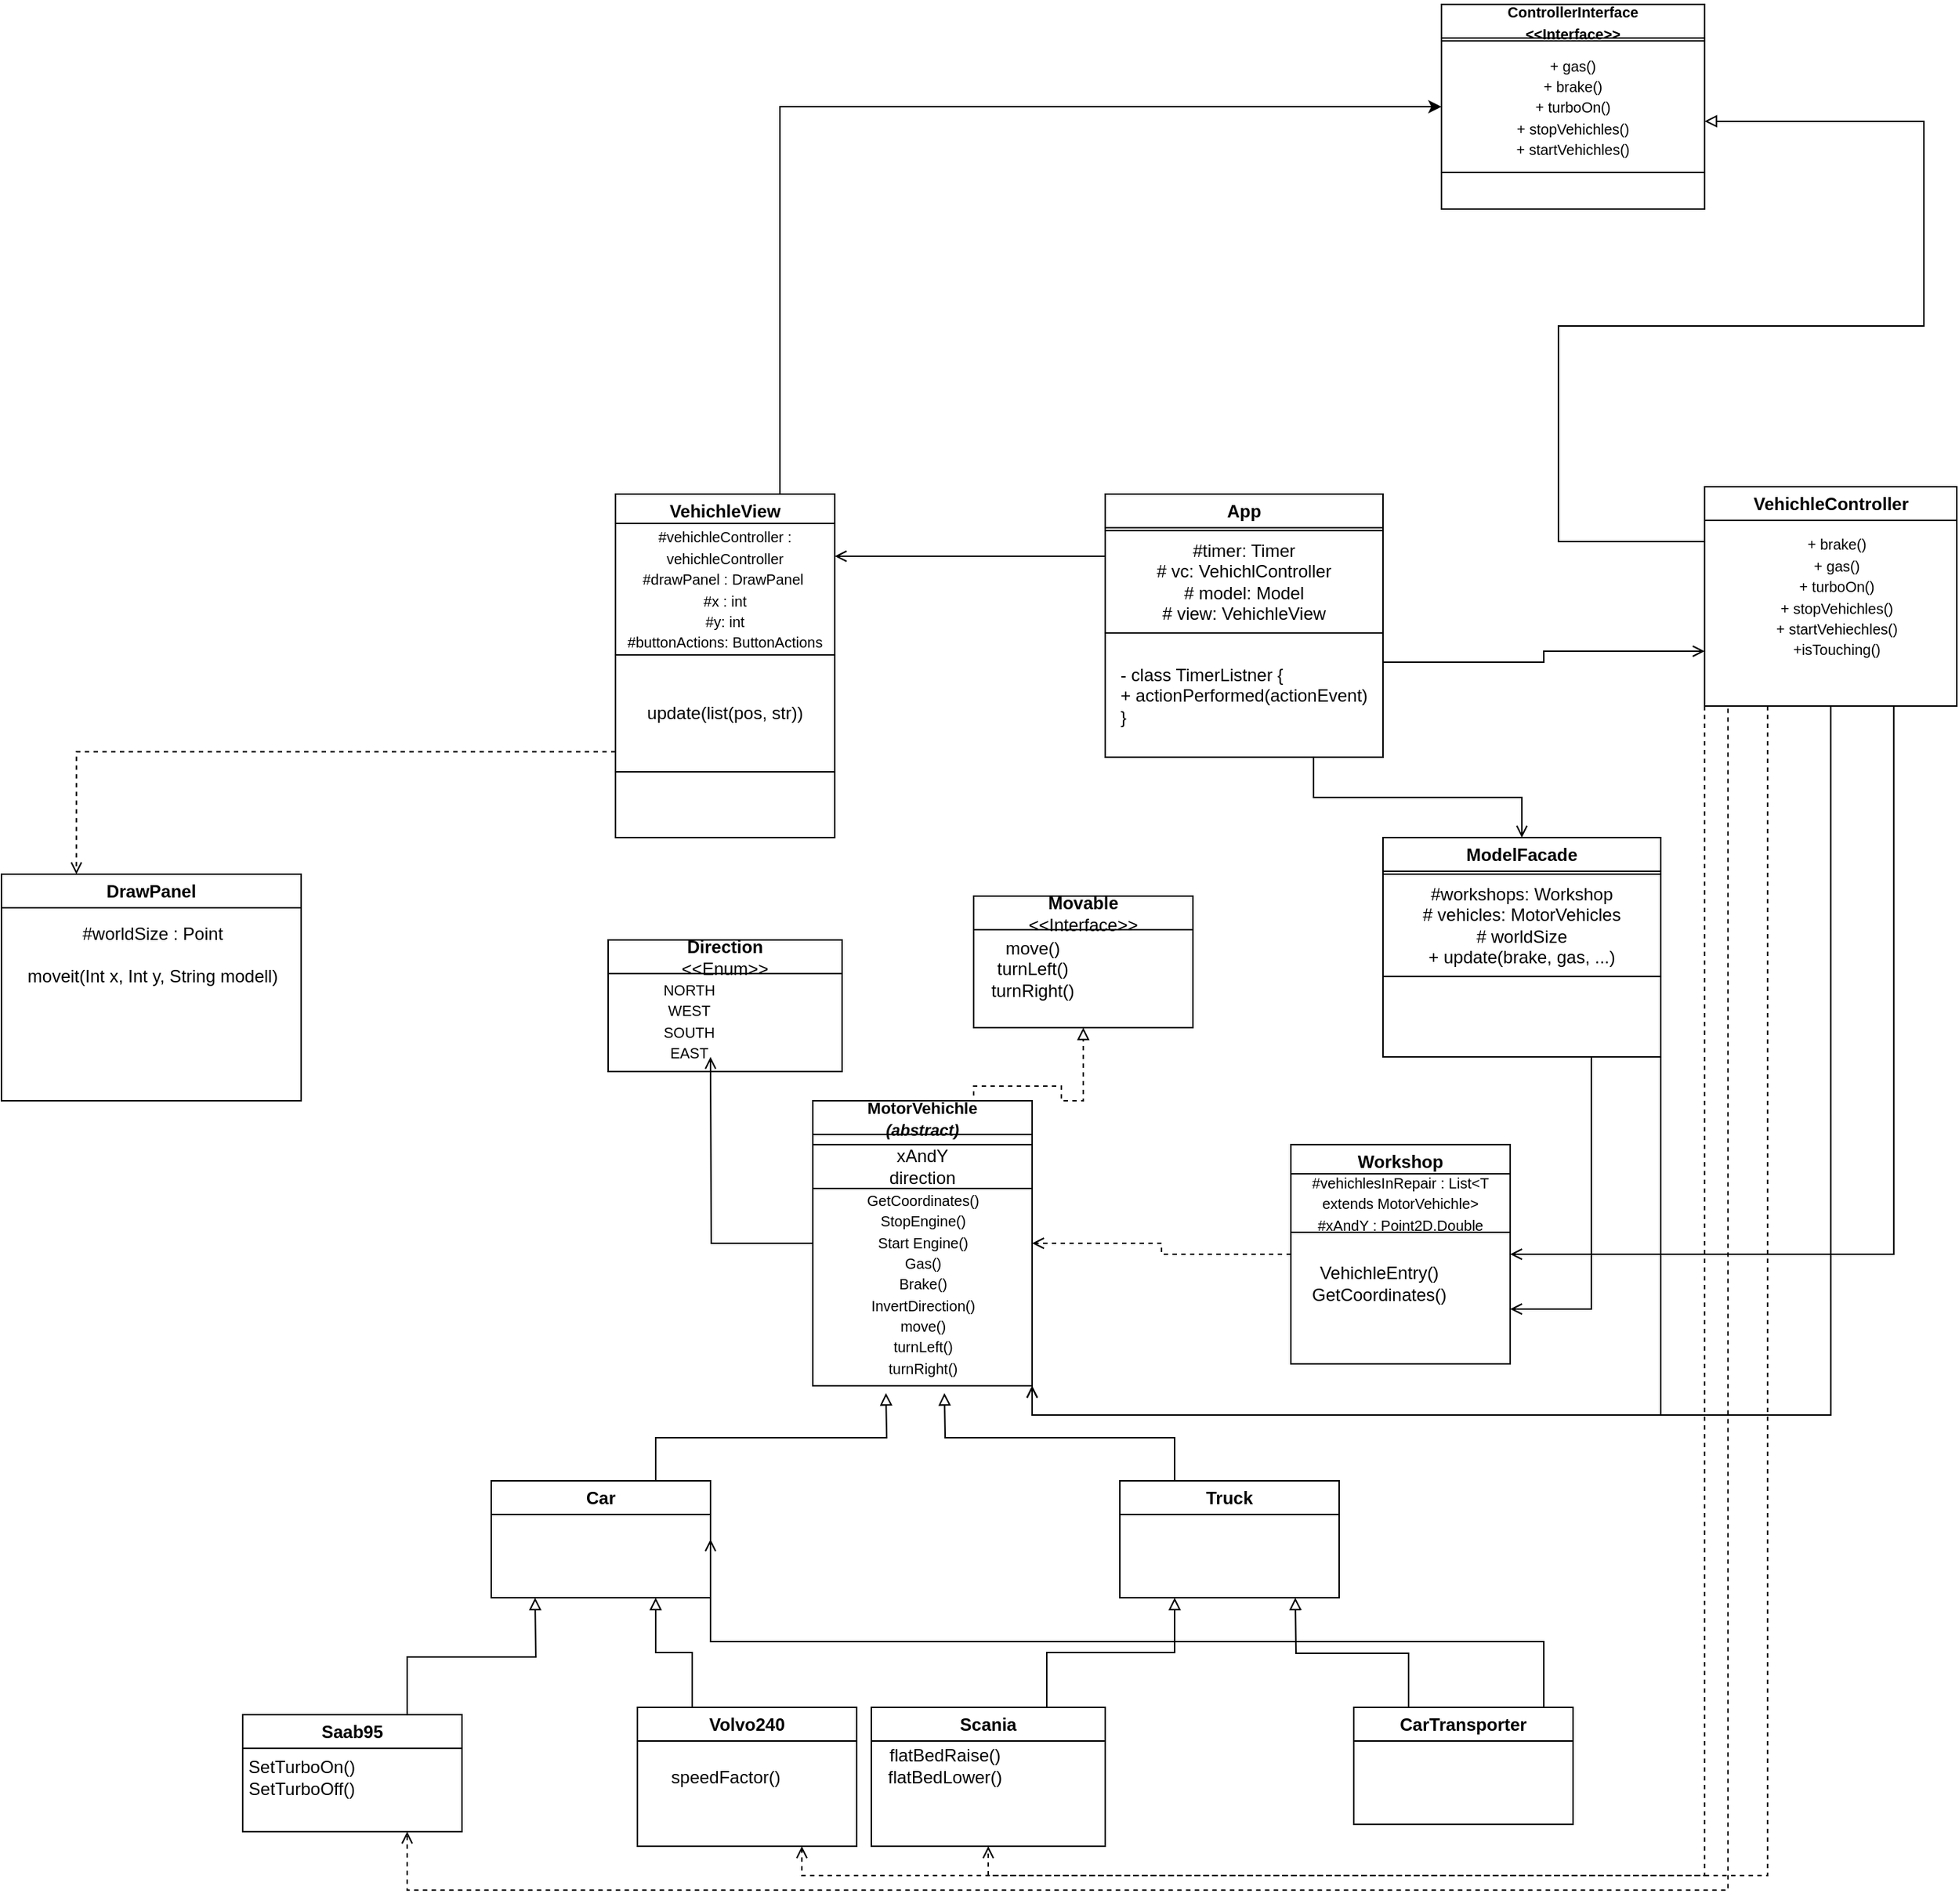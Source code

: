 <mxfile version="26.0.15">
  <diagram name="Sida-1" id="O3aQNMsKOw8vMfohSHEY">
    <mxGraphModel dx="1774" dy="1683" grid="1" gridSize="10" guides="1" tooltips="1" connect="1" arrows="1" fold="1" page="1" pageScale="1" pageWidth="827" pageHeight="1169" math="0" shadow="0">
      <root>
        <mxCell id="0" />
        <mxCell id="1" parent="0" />
        <mxCell id="-qv5VdQHlMRKxFQB7tNi-53" style="edgeStyle=orthogonalEdgeStyle;rounded=0;orthogonalLoop=1;jettySize=auto;html=1;exitX=0.75;exitY=1;exitDx=0;exitDy=0;entryX=1;entryY=0.5;entryDx=0;entryDy=0;endArrow=open;endFill=0;" parent="1" source="-qv5VdQHlMRKxFQB7tNi-2" target="-qv5VdQHlMRKxFQB7tNi-22" edge="1">
          <mxGeometry relative="1" as="geometry" />
        </mxCell>
        <mxCell id="NNkbsPLbsyEdoEFeL6_e-37" style="edgeStyle=orthogonalEdgeStyle;rounded=0;orthogonalLoop=1;jettySize=auto;html=1;exitX=0;exitY=1;exitDx=0;exitDy=0;entryX=0.5;entryY=1;entryDx=0;entryDy=0;dashed=1;endArrow=open;endFill=0;" parent="1" source="-qv5VdQHlMRKxFQB7tNi-2" target="-qv5VdQHlMRKxFQB7tNi-17" edge="1">
          <mxGeometry relative="1" as="geometry" />
        </mxCell>
        <mxCell id="NNkbsPLbsyEdoEFeL6_e-38" style="edgeStyle=orthogonalEdgeStyle;rounded=0;orthogonalLoop=1;jettySize=auto;html=1;exitX=0.25;exitY=1;exitDx=0;exitDy=0;entryX=0.75;entryY=1;entryDx=0;entryDy=0;dashed=1;endArrow=open;endFill=0;" parent="1" source="-qv5VdQHlMRKxFQB7tNi-2" target="-qv5VdQHlMRKxFQB7tNi-21" edge="1">
          <mxGeometry relative="1" as="geometry" />
        </mxCell>
        <mxCell id="NNkbsPLbsyEdoEFeL6_e-39" style="edgeStyle=orthogonalEdgeStyle;rounded=0;orthogonalLoop=1;jettySize=auto;html=1;exitX=0.5;exitY=1;exitDx=0;exitDy=0;entryX=0.75;entryY=1;entryDx=0;entryDy=0;dashed=1;endArrow=open;endFill=0;" parent="1" source="-qv5VdQHlMRKxFQB7tNi-2" target="-qv5VdQHlMRKxFQB7tNi-16" edge="1">
          <mxGeometry relative="1" as="geometry">
            <Array as="points">
              <mxPoint x="976" y="360" />
              <mxPoint x="73" y="360" />
            </Array>
          </mxGeometry>
        </mxCell>
        <mxCell id="NNkbsPLbsyEdoEFeL6_e-60" style="edgeStyle=orthogonalEdgeStyle;rounded=0;orthogonalLoop=1;jettySize=auto;html=1;exitX=0.5;exitY=1;exitDx=0;exitDy=0;entryX=1;entryY=1;entryDx=0;entryDy=0;endArrow=open;endFill=0;" parent="1" source="-qv5VdQHlMRKxFQB7tNi-2" target="-qv5VdQHlMRKxFQB7tNi-14" edge="1">
          <mxGeometry relative="1" as="geometry" />
        </mxCell>
        <mxCell id="-qv5VdQHlMRKxFQB7tNi-2" value="VehichleController" style="swimlane;whiteSpace=wrap;html=1;startSize=23;" parent="1" vertex="1">
          <mxGeometry x="960" y="-600" width="172.5" height="150" as="geometry" />
        </mxCell>
        <mxCell id="Wj8mXEGhw6E6jay1LkoU-9" value="&lt;font size=&quot;1&quot;&gt;+ brake()&lt;/font&gt;&lt;div&gt;&lt;font size=&quot;1&quot;&gt;+ gas()&lt;/font&gt;&lt;/div&gt;&lt;div&gt;&lt;font size=&quot;1&quot;&gt;+ turboOn()&lt;/font&gt;&lt;/div&gt;&lt;div&gt;&lt;font size=&quot;1&quot;&gt;+ stopVehichles()&lt;/font&gt;&lt;/div&gt;&lt;div&gt;&lt;font size=&quot;1&quot;&gt;+ startVehiechles()&lt;/font&gt;&lt;/div&gt;&lt;div&gt;&lt;font size=&quot;1&quot;&gt;+isTouching()&lt;/font&gt;&lt;/div&gt;" style="text;html=1;align=center;verticalAlign=middle;resizable=0;points=[];autosize=1;strokeColor=none;fillColor=none;" parent="-qv5VdQHlMRKxFQB7tNi-2" vertex="1">
          <mxGeometry x="35" y="25" width="110" height="100" as="geometry" />
        </mxCell>
        <mxCell id="-qv5VdQHlMRKxFQB7tNi-4" value="DrawP&lt;span style=&quot;background-color: transparent; color: light-dark(rgb(0, 0, 0), rgb(255, 255, 255));&quot;&gt;anel&lt;/span&gt;" style="swimlane;whiteSpace=wrap;html=1;startSize=23;" parent="1" vertex="1">
          <mxGeometry x="-205" y="-335" width="205" height="155" as="geometry" />
        </mxCell>
        <mxCell id="Wj8mXEGhw6E6jay1LkoU-16" value="&lt;div&gt;&lt;span style=&quot;background-color: transparent; color: light-dark(rgb(0, 0, 0), rgb(255, 255, 255));&quot;&gt;#worldSize : Point&lt;/span&gt;&lt;/div&gt;&lt;div&gt;&lt;span style=&quot;background-color: transparent; color: light-dark(rgb(0, 0, 0), rgb(255, 255, 255));&quot;&gt;&lt;br&gt;&lt;/span&gt;&lt;/div&gt;&lt;div&gt;&lt;span style=&quot;background-color: transparent; color: light-dark(rgb(0, 0, 0), rgb(255, 255, 255));&quot;&gt;moveit(Int x, Int y, String modell)&lt;/span&gt;&lt;/div&gt;" style="text;html=1;align=center;verticalAlign=middle;resizable=0;points=[];autosize=1;strokeColor=none;fillColor=none;" parent="-qv5VdQHlMRKxFQB7tNi-4" vertex="1">
          <mxGeometry x="7.5" y="25" width="190" height="60" as="geometry" />
        </mxCell>
        <mxCell id="-qv5VdQHlMRKxFQB7tNi-29" style="edgeStyle=orthogonalEdgeStyle;rounded=0;orthogonalLoop=1;jettySize=auto;html=1;exitX=0.75;exitY=0;exitDx=0;exitDy=0;endArrow=block;endFill=0;" parent="1" source="-qv5VdQHlMRKxFQB7tNi-5" edge="1">
          <mxGeometry relative="1" as="geometry">
            <mxPoint x="400" y="20" as="targetPoint" />
          </mxGeometry>
        </mxCell>
        <mxCell id="-qv5VdQHlMRKxFQB7tNi-5" value="Car" style="swimlane;whiteSpace=wrap;html=1;" parent="1" vertex="1">
          <mxGeometry x="130" y="80" width="150" height="80" as="geometry" />
        </mxCell>
        <mxCell id="-qv5VdQHlMRKxFQB7tNi-13" value="Direction&lt;div&gt;&lt;span style=&quot;font-weight: 400; text-wrap-mode: nowrap;&quot;&gt;&amp;lt;&amp;lt;Enum&amp;gt;&amp;gt;&lt;/span&gt;&lt;/div&gt;" style="swimlane;whiteSpace=wrap;html=1;" parent="1" vertex="1">
          <mxGeometry x="210" y="-290" width="160" height="90" as="geometry" />
        </mxCell>
        <mxCell id="rI27XSCHGnwgt4RzRacL-2" value="&lt;font style=&quot;font-size: 10px;&quot;&gt;NORTH&lt;/font&gt;&lt;div&gt;&lt;font style=&quot;font-size: 10px;&quot;&gt;WEST&lt;br&gt;SOUTH&lt;br&gt;EAST&lt;/font&gt;&lt;/div&gt;" style="text;html=1;align=center;verticalAlign=middle;resizable=0;points=[];autosize=1;strokeColor=none;fillColor=none;" parent="-qv5VdQHlMRKxFQB7tNi-13" vertex="1">
          <mxGeometry x="25" y="20" width="60" height="70" as="geometry" />
        </mxCell>
        <mxCell id="-qv5VdQHlMRKxFQB7tNi-36" style="edgeStyle=orthogonalEdgeStyle;rounded=0;orthogonalLoop=1;jettySize=auto;html=1;curved=0;endArrow=open;endFill=0;" parent="1" source="-qv5VdQHlMRKxFQB7tNi-14" edge="1">
          <mxGeometry relative="1" as="geometry">
            <mxPoint x="280" y="-210" as="targetPoint" />
          </mxGeometry>
        </mxCell>
        <mxCell id="-qv5VdQHlMRKxFQB7tNi-43" style="edgeStyle=orthogonalEdgeStyle;rounded=0;orthogonalLoop=1;jettySize=auto;html=1;exitX=0.75;exitY=0;exitDx=0;exitDy=0;entryX=0.5;entryY=1;entryDx=0;entryDy=0;endArrow=block;endFill=0;dashed=1;" parent="1" source="-qv5VdQHlMRKxFQB7tNi-14" target="-qv5VdQHlMRKxFQB7tNi-15" edge="1">
          <mxGeometry relative="1" as="geometry">
            <Array as="points">
              <mxPoint x="460" y="-180" />
              <mxPoint x="460" y="-190" />
              <mxPoint x="520" y="-190" />
              <mxPoint x="520" y="-180" />
              <mxPoint x="535" y="-180" />
            </Array>
          </mxGeometry>
        </mxCell>
        <mxCell id="-qv5VdQHlMRKxFQB7tNi-14" value="&lt;font style=&quot;font-size: 11px;&quot;&gt;MotorVehichle&lt;/font&gt;&lt;div&gt;&lt;font style=&quot;font-size: 11px;&quot;&gt;&lt;i&gt;(abstract)&lt;/i&gt;&lt;/font&gt;&lt;/div&gt;" style="swimlane;whiteSpace=wrap;html=1;" parent="1" vertex="1">
          <mxGeometry x="350" y="-180" width="150" height="195" as="geometry" />
        </mxCell>
        <mxCell id="-qv5VdQHlMRKxFQB7tNi-26" value="&lt;font style=&quot;font-size: 10px;&quot;&gt;GetCoordinates()&lt;/font&gt;&lt;div&gt;&lt;font style=&quot;font-size: 10px;&quot;&gt;StopEngine()&lt;/font&gt;&lt;/div&gt;&lt;div&gt;&lt;font style=&quot;font-size: 10px;&quot;&gt;Start Engine()&lt;/font&gt;&lt;/div&gt;&lt;div&gt;&lt;font style=&quot;font-size: 10px;&quot;&gt;Gas()&lt;/font&gt;&lt;/div&gt;&lt;div&gt;&lt;font style=&quot;font-size: 10px;&quot;&gt;Brake()&lt;/font&gt;&lt;/div&gt;&lt;div&gt;&lt;font style=&quot;font-size: 10px;&quot;&gt;InvertDirection()&lt;/font&gt;&lt;/div&gt;&lt;div&gt;&lt;font style=&quot;font-size: 10px;&quot;&gt;move()&lt;/font&gt;&lt;/div&gt;&lt;div&gt;&lt;font style=&quot;font-size: 10px;&quot;&gt;turnLeft()&lt;/font&gt;&lt;/div&gt;&lt;div&gt;&lt;font style=&quot;font-size: 10px;&quot;&gt;turnRight()&lt;/font&gt;&lt;/div&gt;" style="text;html=1;align=center;verticalAlign=middle;resizable=0;points=[];autosize=1;strokeColor=none;fillColor=none;" parent="-qv5VdQHlMRKxFQB7tNi-14" vertex="1">
          <mxGeometry x="25" y="55" width="100" height="140" as="geometry" />
        </mxCell>
        <mxCell id="Wj8mXEGhw6E6jay1LkoU-3" value="xAndY&lt;div&gt;direction&lt;/div&gt;" style="rounded=0;whiteSpace=wrap;html=1;" parent="-qv5VdQHlMRKxFQB7tNi-14" vertex="1">
          <mxGeometry y="30" width="150" height="30" as="geometry" />
        </mxCell>
        <mxCell id="-qv5VdQHlMRKxFQB7tNi-15" value="Movable&lt;div&gt;&lt;span style=&quot;font-weight: 400; text-wrap-mode: nowrap;&quot;&gt;&amp;lt;&amp;lt;Interface&amp;gt;&amp;gt;&lt;/span&gt;&lt;/div&gt;" style="swimlane;whiteSpace=wrap;html=1;startSize=23;" parent="1" vertex="1">
          <mxGeometry x="460" y="-320" width="150" height="90" as="geometry" />
        </mxCell>
        <mxCell id="rI27XSCHGnwgt4RzRacL-1" value="move()&lt;div&gt;turnLeft()&lt;/div&gt;&lt;div&gt;turnRight()&lt;/div&gt;" style="text;html=1;align=center;verticalAlign=middle;resizable=0;points=[];autosize=1;strokeColor=none;fillColor=none;" parent="-qv5VdQHlMRKxFQB7tNi-15" vertex="1">
          <mxGeometry y="20" width="80" height="60" as="geometry" />
        </mxCell>
        <mxCell id="-qv5VdQHlMRKxFQB7tNi-31" style="edgeStyle=orthogonalEdgeStyle;rounded=0;orthogonalLoop=1;jettySize=auto;html=1;exitX=0.75;exitY=0;exitDx=0;exitDy=0;endArrow=block;endFill=0;" parent="1" source="-qv5VdQHlMRKxFQB7tNi-16" edge="1">
          <mxGeometry relative="1" as="geometry">
            <mxPoint x="160" y="160" as="targetPoint" />
          </mxGeometry>
        </mxCell>
        <mxCell id="-qv5VdQHlMRKxFQB7tNi-16" value="Saab95" style="swimlane;whiteSpace=wrap;html=1;" parent="1" vertex="1">
          <mxGeometry x="-40" y="240" width="150" height="80" as="geometry" />
        </mxCell>
        <mxCell id="Wj8mXEGhw6E6jay1LkoU-4" value="SetTurboOn()&lt;div&gt;SetTurboOff()&lt;/div&gt;" style="text;html=1;align=center;verticalAlign=middle;resizable=0;points=[];autosize=1;strokeColor=none;fillColor=none;" parent="-qv5VdQHlMRKxFQB7tNi-16" vertex="1">
          <mxGeometry x="-10" y="22.5" width="100" height="40" as="geometry" />
        </mxCell>
        <mxCell id="-qv5VdQHlMRKxFQB7tNi-33" style="edgeStyle=orthogonalEdgeStyle;rounded=0;orthogonalLoop=1;jettySize=auto;html=1;exitX=0.75;exitY=0;exitDx=0;exitDy=0;entryX=0.25;entryY=1;entryDx=0;entryDy=0;endArrow=block;endFill=0;" parent="1" source="-qv5VdQHlMRKxFQB7tNi-17" target="-qv5VdQHlMRKxFQB7tNi-19" edge="1">
          <mxGeometry relative="1" as="geometry" />
        </mxCell>
        <mxCell id="-qv5VdQHlMRKxFQB7tNi-17" value="Scania" style="swimlane;whiteSpace=wrap;html=1;startSize=23;" parent="1" vertex="1">
          <mxGeometry x="390" y="235" width="160" height="95" as="geometry" />
        </mxCell>
        <mxCell id="Wj8mXEGhw6E6jay1LkoU-19" value="flatBedRaise()&lt;div&gt;flatBedLower()&lt;/div&gt;" style="text;html=1;align=center;verticalAlign=middle;resizable=0;points=[];autosize=1;strokeColor=none;fillColor=none;" parent="-qv5VdQHlMRKxFQB7tNi-17" vertex="1">
          <mxGeometry y="20" width="100" height="40" as="geometry" />
        </mxCell>
        <mxCell id="-qv5VdQHlMRKxFQB7tNi-30" style="edgeStyle=orthogonalEdgeStyle;rounded=0;orthogonalLoop=1;jettySize=auto;html=1;exitX=0.25;exitY=0;exitDx=0;exitDy=0;endArrow=block;endFill=0;" parent="1" source="-qv5VdQHlMRKxFQB7tNi-19" edge="1">
          <mxGeometry relative="1" as="geometry">
            <mxPoint x="440" y="20" as="targetPoint" />
          </mxGeometry>
        </mxCell>
        <mxCell id="-qv5VdQHlMRKxFQB7tNi-19" value="Truck" style="swimlane;whiteSpace=wrap;html=1;" parent="1" vertex="1">
          <mxGeometry x="560" y="80" width="150" height="80" as="geometry" />
        </mxCell>
        <mxCell id="-qv5VdQHlMRKxFQB7tNi-56" style="edgeStyle=orthogonalEdgeStyle;rounded=0;orthogonalLoop=1;jettySize=auto;html=1;exitX=0;exitY=0.75;exitDx=0;exitDy=0;entryX=0.25;entryY=0;entryDx=0;entryDy=0;dashed=1;endArrow=open;endFill=0;" parent="1" source="-qv5VdQHlMRKxFQB7tNi-20" target="-qv5VdQHlMRKxFQB7tNi-4" edge="1">
          <mxGeometry relative="1" as="geometry" />
        </mxCell>
        <mxCell id="8jppGth4sMLagRDkNAll-6" style="edgeStyle=orthogonalEdgeStyle;rounded=0;orthogonalLoop=1;jettySize=auto;html=1;exitX=0.75;exitY=0;exitDx=0;exitDy=0;entryX=0;entryY=0.5;entryDx=0;entryDy=0;" edge="1" parent="1" source="-qv5VdQHlMRKxFQB7tNi-20" target="NNkbsPLbsyEdoEFeL6_e-2">
          <mxGeometry relative="1" as="geometry" />
        </mxCell>
        <mxCell id="-qv5VdQHlMRKxFQB7tNi-20" value="VehichleView" style="swimlane;whiteSpace=wrap;html=1;" parent="1" vertex="1">
          <mxGeometry x="215" y="-595" width="150" height="235" as="geometry" />
        </mxCell>
        <mxCell id="Wj8mXEGhw6E6jay1LkoU-14" value="&lt;font style=&quot;font-size: 10px;&quot;&gt;#vehichleController : vehichleController&lt;/font&gt;&lt;div&gt;&lt;font style=&quot;font-size: 10px;&quot;&gt;#drawPanel : DrawPanel&amp;nbsp;&lt;/font&gt;&lt;/div&gt;&lt;div&gt;&lt;font style=&quot;font-size: 10px;&quot;&gt;#x : int&lt;/font&gt;&lt;/div&gt;&lt;div&gt;&lt;font style=&quot;font-size: 10px;&quot;&gt;#y: int&lt;/font&gt;&lt;/div&gt;&lt;div&gt;&lt;font style=&quot;font-size: 10px;&quot;&gt;#buttonActions: ButtonActions&lt;/font&gt;&lt;/div&gt;" style="rounded=0;whiteSpace=wrap;html=1;" parent="-qv5VdQHlMRKxFQB7tNi-20" vertex="1">
          <mxGeometry y="20" width="150" height="90" as="geometry" />
        </mxCell>
        <mxCell id="NNkbsPLbsyEdoEFeL6_e-6" value="&lt;span style=&quot;text-align: left;&quot;&gt;update(list(pos, str))&lt;/span&gt;" style="rounded=0;whiteSpace=wrap;html=1;" parent="-qv5VdQHlMRKxFQB7tNi-20" vertex="1">
          <mxGeometry y="110" width="150" height="80" as="geometry" />
        </mxCell>
        <mxCell id="-qv5VdQHlMRKxFQB7tNi-32" style="edgeStyle=orthogonalEdgeStyle;rounded=0;orthogonalLoop=1;jettySize=auto;html=1;exitX=0.25;exitY=0;exitDx=0;exitDy=0;entryX=0.75;entryY=1;entryDx=0;entryDy=0;endArrow=block;endFill=0;" parent="1" source="-qv5VdQHlMRKxFQB7tNi-21" target="-qv5VdQHlMRKxFQB7tNi-5" edge="1">
          <mxGeometry relative="1" as="geometry" />
        </mxCell>
        <mxCell id="-qv5VdQHlMRKxFQB7tNi-21" value="Volvo240" style="swimlane;whiteSpace=wrap;html=1;" parent="1" vertex="1">
          <mxGeometry x="230" y="235" width="150" height="95" as="geometry" />
        </mxCell>
        <mxCell id="Wj8mXEGhw6E6jay1LkoU-18" value="speedFactor()" style="text;html=1;align=center;verticalAlign=middle;resizable=0;points=[];autosize=1;strokeColor=none;fillColor=none;" parent="-qv5VdQHlMRKxFQB7tNi-21" vertex="1">
          <mxGeometry x="10" y="32.5" width="100" height="30" as="geometry" />
        </mxCell>
        <mxCell id="-qv5VdQHlMRKxFQB7tNi-37" style="edgeStyle=orthogonalEdgeStyle;rounded=0;orthogonalLoop=1;jettySize=auto;html=1;exitX=0;exitY=0.5;exitDx=0;exitDy=0;entryX=1;entryY=0.5;entryDx=0;entryDy=0;endArrow=open;endFill=0;dashed=1;" parent="1" source="-qv5VdQHlMRKxFQB7tNi-22" target="-qv5VdQHlMRKxFQB7tNi-14" edge="1">
          <mxGeometry relative="1" as="geometry" />
        </mxCell>
        <mxCell id="-qv5VdQHlMRKxFQB7tNi-22" value="Workshop" style="swimlane;whiteSpace=wrap;html=1;" parent="1" vertex="1">
          <mxGeometry x="677" y="-150" width="150" height="150" as="geometry" />
        </mxCell>
        <mxCell id="Wj8mXEGhw6E6jay1LkoU-10" value="VehichleEntry()&lt;div&gt;GetCoordinates()&lt;/div&gt;" style="text;html=1;align=center;verticalAlign=middle;resizable=0;points=[];autosize=1;strokeColor=none;fillColor=none;" parent="-qv5VdQHlMRKxFQB7tNi-22" vertex="1">
          <mxGeometry y="75" width="120" height="40" as="geometry" />
        </mxCell>
        <mxCell id="Wj8mXEGhw6E6jay1LkoU-11" value="&lt;font style=&quot;font-size: 10px;&quot;&gt;#vehichlesInRepair : List&amp;lt;T extends MotorVehichle&amp;gt;&lt;/font&gt;&lt;div&gt;&lt;font style=&quot;font-size: 10px;&quot;&gt;#xAndY : Point2D.Double&lt;/font&gt;&lt;/div&gt;" style="rounded=0;whiteSpace=wrap;html=1;" parent="-qv5VdQHlMRKxFQB7tNi-22" vertex="1">
          <mxGeometry y="20" width="150" height="40" as="geometry" />
        </mxCell>
        <mxCell id="-qv5VdQHlMRKxFQB7tNi-34" style="edgeStyle=orthogonalEdgeStyle;rounded=0;orthogonalLoop=1;jettySize=auto;html=1;exitX=0.25;exitY=0;exitDx=0;exitDy=0;endArrow=block;endFill=0;" parent="1" source="-qv5VdQHlMRKxFQB7tNi-24" edge="1">
          <mxGeometry relative="1" as="geometry">
            <mxPoint x="680" y="160" as="targetPoint" />
          </mxGeometry>
        </mxCell>
        <mxCell id="Wj8mXEGhw6E6jay1LkoU-20" style="edgeStyle=orthogonalEdgeStyle;rounded=0;orthogonalLoop=1;jettySize=auto;html=1;exitX=0.75;exitY=0;exitDx=0;exitDy=0;entryX=1;entryY=0.5;entryDx=0;entryDy=0;endArrow=open;endFill=0;" parent="1" source="-qv5VdQHlMRKxFQB7tNi-24" target="-qv5VdQHlMRKxFQB7tNi-5" edge="1">
          <mxGeometry relative="1" as="geometry">
            <Array as="points">
              <mxPoint x="850" y="235" />
              <mxPoint x="850" y="190" />
              <mxPoint x="280" y="190" />
            </Array>
          </mxGeometry>
        </mxCell>
        <mxCell id="-qv5VdQHlMRKxFQB7tNi-24" value="CarTransporter" style="swimlane;whiteSpace=wrap;html=1;startSize=23;" parent="1" vertex="1">
          <mxGeometry x="720" y="235" width="150" height="80" as="geometry" />
        </mxCell>
        <mxCell id="NNkbsPLbsyEdoEFeL6_e-1" value="&lt;font style=&quot;font-size: 10px;&quot;&gt;ControllerInterface&lt;/font&gt;&lt;div&gt;&lt;font style=&quot;font-size: 10px;&quot;&gt;&amp;lt;&amp;lt;Interface&amp;gt;&amp;gt;&lt;/font&gt;&lt;/div&gt;" style="swimlane;whiteSpace=wrap;html=1;" parent="1" vertex="1">
          <mxGeometry x="780" y="-930" width="180" height="140" as="geometry" />
        </mxCell>
        <mxCell id="NNkbsPLbsyEdoEFeL6_e-2" value="&lt;font style=&quot;font-size: 10px;&quot;&gt;+ gas()&lt;/font&gt;&lt;div&gt;&lt;font style=&quot;font-size: 10px;&quot;&gt;+ brake()&lt;/font&gt;&lt;/div&gt;&lt;div&gt;&lt;font style=&quot;font-size: 10px;&quot;&gt;+ turboOn()&lt;/font&gt;&lt;/div&gt;&lt;div&gt;&lt;font style=&quot;font-size: 10px;&quot;&gt;+ stopVehichles()&lt;/font&gt;&lt;/div&gt;&lt;div&gt;&lt;font style=&quot;font-size: 10px;&quot;&gt;+ startVehichles()&lt;/font&gt;&lt;/div&gt;" style="rounded=0;whiteSpace=wrap;html=1;" parent="NNkbsPLbsyEdoEFeL6_e-1" vertex="1">
          <mxGeometry y="25" width="180" height="90" as="geometry" />
        </mxCell>
        <mxCell id="NNkbsPLbsyEdoEFeL6_e-4" style="edgeStyle=orthogonalEdgeStyle;rounded=0;orthogonalLoop=1;jettySize=auto;html=1;exitX=0;exitY=0.25;exitDx=0;exitDy=0;entryX=1;entryY=0.611;entryDx=0;entryDy=0;entryPerimeter=0;endArrow=block;endFill=0;" parent="1" source="-qv5VdQHlMRKxFQB7tNi-2" target="NNkbsPLbsyEdoEFeL6_e-2" edge="1">
          <mxGeometry relative="1" as="geometry">
            <Array as="points">
              <mxPoint x="860" y="-563" />
              <mxPoint x="860" y="-710" />
              <mxPoint x="1110" y="-710" />
              <mxPoint x="1110" y="-850" />
            </Array>
          </mxGeometry>
        </mxCell>
        <mxCell id="NNkbsPLbsyEdoEFeL6_e-26" value="App" style="swimlane;whiteSpace=wrap;html=1;" parent="1" vertex="1">
          <mxGeometry x="550" y="-595" width="190" height="180" as="geometry" />
        </mxCell>
        <mxCell id="NNkbsPLbsyEdoEFeL6_e-28" value="&lt;div style=&quot;text-align: left;&quot;&gt;- class TimerListner {&lt;/div&gt;&lt;div style=&quot;text-align: left;&quot;&gt;&lt;span style=&quot;background-color: transparent; color: light-dark(rgb(0, 0, 0), rgb(255, 255, 255));&quot;&gt;+ actionPerformed(actionEvent)&lt;/span&gt;&lt;/div&gt;&lt;div style=&quot;text-align: left;&quot;&gt;&lt;span style=&quot;background-color: transparent; color: light-dark(rgb(0, 0, 0), rgb(255, 255, 255));&quot;&gt;}&lt;/span&gt;&lt;/div&gt;" style="rounded=0;whiteSpace=wrap;html=1;" parent="NNkbsPLbsyEdoEFeL6_e-26" vertex="1">
          <mxGeometry y="95" width="190" height="85" as="geometry" />
        </mxCell>
        <mxCell id="NNkbsPLbsyEdoEFeL6_e-29" style="edgeStyle=orthogonalEdgeStyle;rounded=0;orthogonalLoop=1;jettySize=auto;html=1;exitX=0;exitY=0.25;exitDx=0;exitDy=0;entryX=1;entryY=0.25;entryDx=0;entryDy=0;endArrow=open;endFill=0;" parent="1" source="NNkbsPLbsyEdoEFeL6_e-27" target="Wj8mXEGhw6E6jay1LkoU-14" edge="1">
          <mxGeometry relative="1" as="geometry" />
        </mxCell>
        <mxCell id="NNkbsPLbsyEdoEFeL6_e-33" style="edgeStyle=orthogonalEdgeStyle;rounded=0;orthogonalLoop=1;jettySize=auto;html=1;exitX=1;exitY=1;exitDx=0;exitDy=0;entryX=0;entryY=0.75;entryDx=0;entryDy=0;endArrow=open;endFill=0;" parent="1" source="NNkbsPLbsyEdoEFeL6_e-27" target="-qv5VdQHlMRKxFQB7tNi-2" edge="1">
          <mxGeometry relative="1" as="geometry" />
        </mxCell>
        <mxCell id="NNkbsPLbsyEdoEFeL6_e-27" value="#timer: Timer&lt;div&gt;# vc: VehichlController&lt;/div&gt;&lt;div&gt;# model: Model&lt;/div&gt;&lt;div&gt;# view: VehichleView&lt;/div&gt;" style="rounded=0;whiteSpace=wrap;html=1;" parent="1" vertex="1">
          <mxGeometry x="550" y="-570" width="190" height="70" as="geometry" />
        </mxCell>
        <mxCell id="NNkbsPLbsyEdoEFeL6_e-68" style="edgeStyle=orthogonalEdgeStyle;rounded=0;orthogonalLoop=1;jettySize=auto;html=1;exitX=0.75;exitY=1;exitDx=0;exitDy=0;endArrow=open;endFill=0;" parent="1" source="NNkbsPLbsyEdoEFeL6_e-26" edge="1" target="NNkbsPLbsyEdoEFeL6_e-69">
          <mxGeometry relative="1" as="geometry">
            <mxPoint x="810.89" y="-370.945" as="targetPoint" />
          </mxGeometry>
        </mxCell>
        <mxCell id="NNkbsPLbsyEdoEFeL6_e-71" style="edgeStyle=orthogonalEdgeStyle;rounded=0;orthogonalLoop=1;jettySize=auto;html=1;exitX=1;exitY=1;exitDx=0;exitDy=0;entryX=1;entryY=1;entryDx=0;entryDy=0;endArrow=open;endFill=0;" parent="1" source="NNkbsPLbsyEdoEFeL6_e-69" target="-qv5VdQHlMRKxFQB7tNi-14" edge="1">
          <mxGeometry relative="1" as="geometry" />
        </mxCell>
        <mxCell id="NNkbsPLbsyEdoEFeL6_e-72" style="edgeStyle=orthogonalEdgeStyle;rounded=0;orthogonalLoop=1;jettySize=auto;html=1;exitX=0.75;exitY=1;exitDx=0;exitDy=0;entryX=1;entryY=0.75;entryDx=0;entryDy=0;endArrow=open;endFill=0;" parent="1" source="NNkbsPLbsyEdoEFeL6_e-69" target="-qv5VdQHlMRKxFQB7tNi-22" edge="1">
          <mxGeometry relative="1" as="geometry" />
        </mxCell>
        <mxCell id="NNkbsPLbsyEdoEFeL6_e-69" value="ModelFacade" style="swimlane;whiteSpace=wrap;html=1;" parent="1" vertex="1">
          <mxGeometry x="740" y="-360" width="190" height="150" as="geometry" />
        </mxCell>
        <mxCell id="NNkbsPLbsyEdoEFeL6_e-75" value="#workshops: Workshop&lt;div&gt;# vehicles: MotorVehicles&lt;/div&gt;&lt;div&gt;# worldSize&lt;/div&gt;&lt;div&gt;+ update(brake, gas, ...)&lt;/div&gt;" style="rounded=0;whiteSpace=wrap;html=1;" parent="NNkbsPLbsyEdoEFeL6_e-69" vertex="1">
          <mxGeometry y="25" width="190" height="70" as="geometry" />
        </mxCell>
      </root>
    </mxGraphModel>
  </diagram>
</mxfile>
